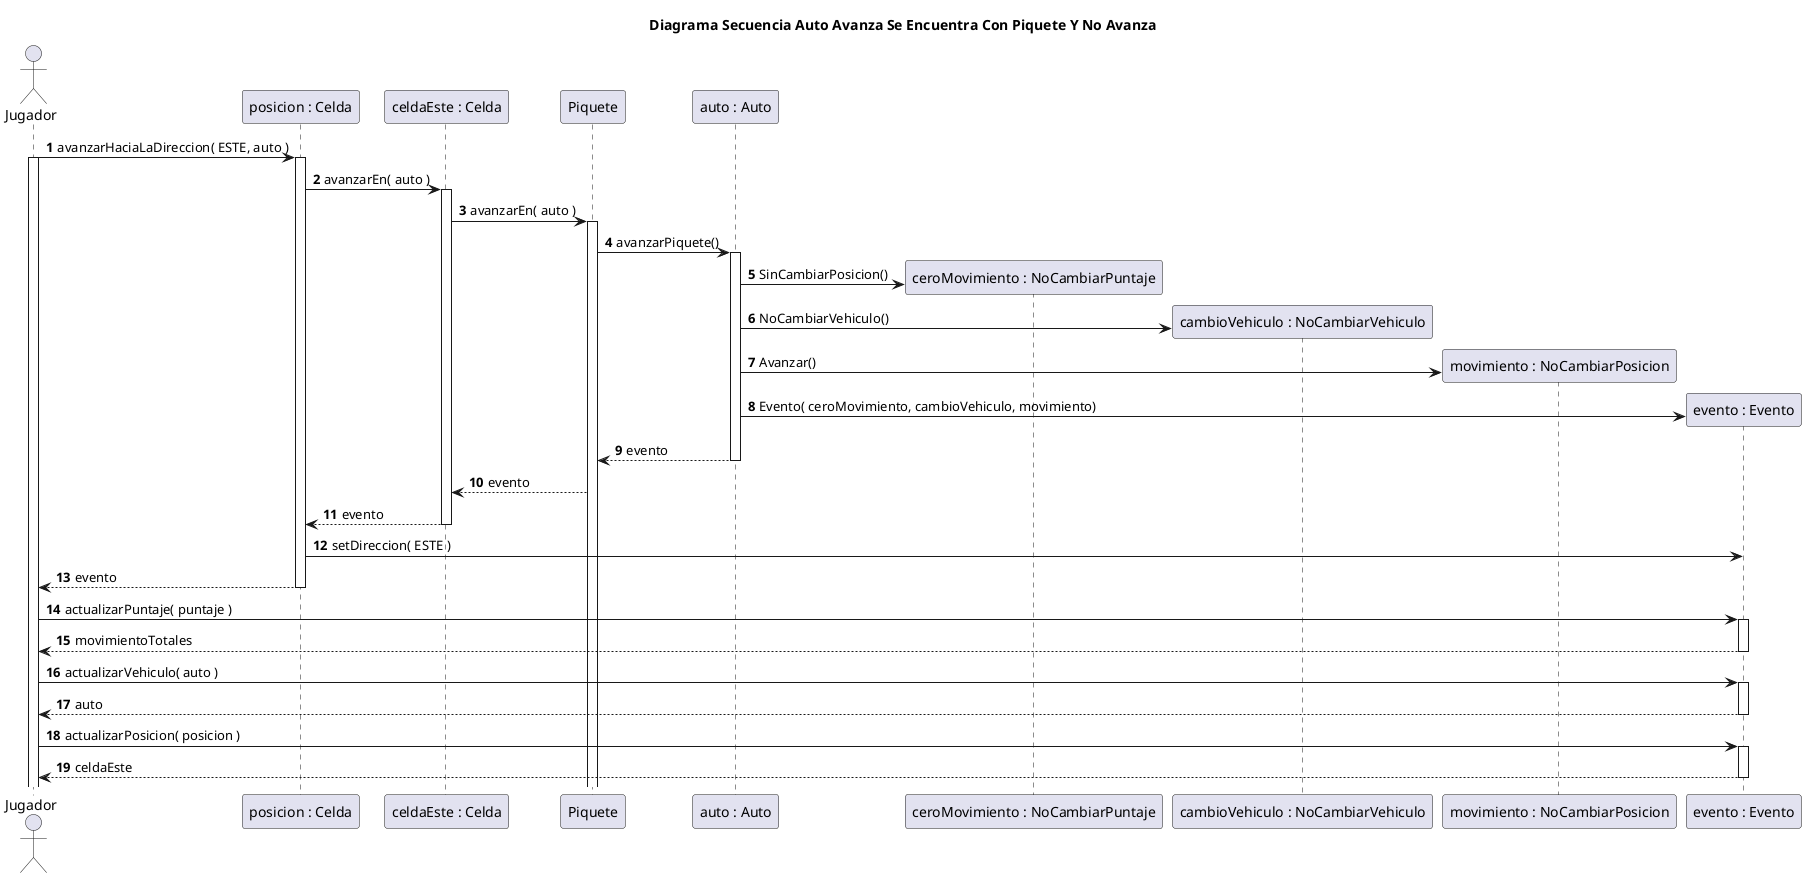 @startuml
title Diagrama Secuencia Auto Avanza Se Encuentra Con Piquete Y No Avanza

autonumber

actor Jugador

Jugador -> "posicion : Celda"++: avanzarHaciaLaDireccion( ESTE, auto )

activate Jugador
"posicion : Celda" -> "celdaEste : Celda"++: avanzarEn( auto )


"celdaEste : Celda" -> Piquete++: avanzarEn( auto )
Piquete -> "auto : Auto"++: avanzarPiquete()

create "ceroMovimiento : NoCambiarPuntaje"
"auto : Auto" -> "ceroMovimiento : NoCambiarPuntaje": SinCambiarPosicion()

create "cambioVehiculo : NoCambiarVehiculo"
"auto : Auto"  -> "cambioVehiculo : NoCambiarVehiculo": NoCambiarVehiculo()

create "movimiento : NoCambiarPosicion"
"auto : Auto"  -> "movimiento : NoCambiarPosicion": Avanzar()

create "evento : Evento"
"auto : Auto"  -> "evento : Evento": Evento( ceroMovimiento, cambioVehiculo, movimiento)

"auto : Auto" --> Piquete: evento
deactivate "auto : Auto"

Piquete --> "celdaEste : Celda": evento


"celdaEste : Celda" --> "posicion : Celda": evento
deactivate "celdaEste : Celda"

"posicion : Celda" -> "evento : Evento": setDireccion( ESTE )
"posicion : Celda" --> Jugador--: evento


Jugador -> "evento : Evento"++: actualizarPuntaje( puntaje )
Jugador <-- "evento : Evento"--: movimientoTotales

Jugador -> "evento : Evento"++: actualizarVehiculo( auto )
Jugador <-- "evento : Evento"--: auto

Jugador -> "evento : Evento"++: actualizarPosicion( posicion )
Jugador <-- "evento : Evento"--: celdaEste

@enduml